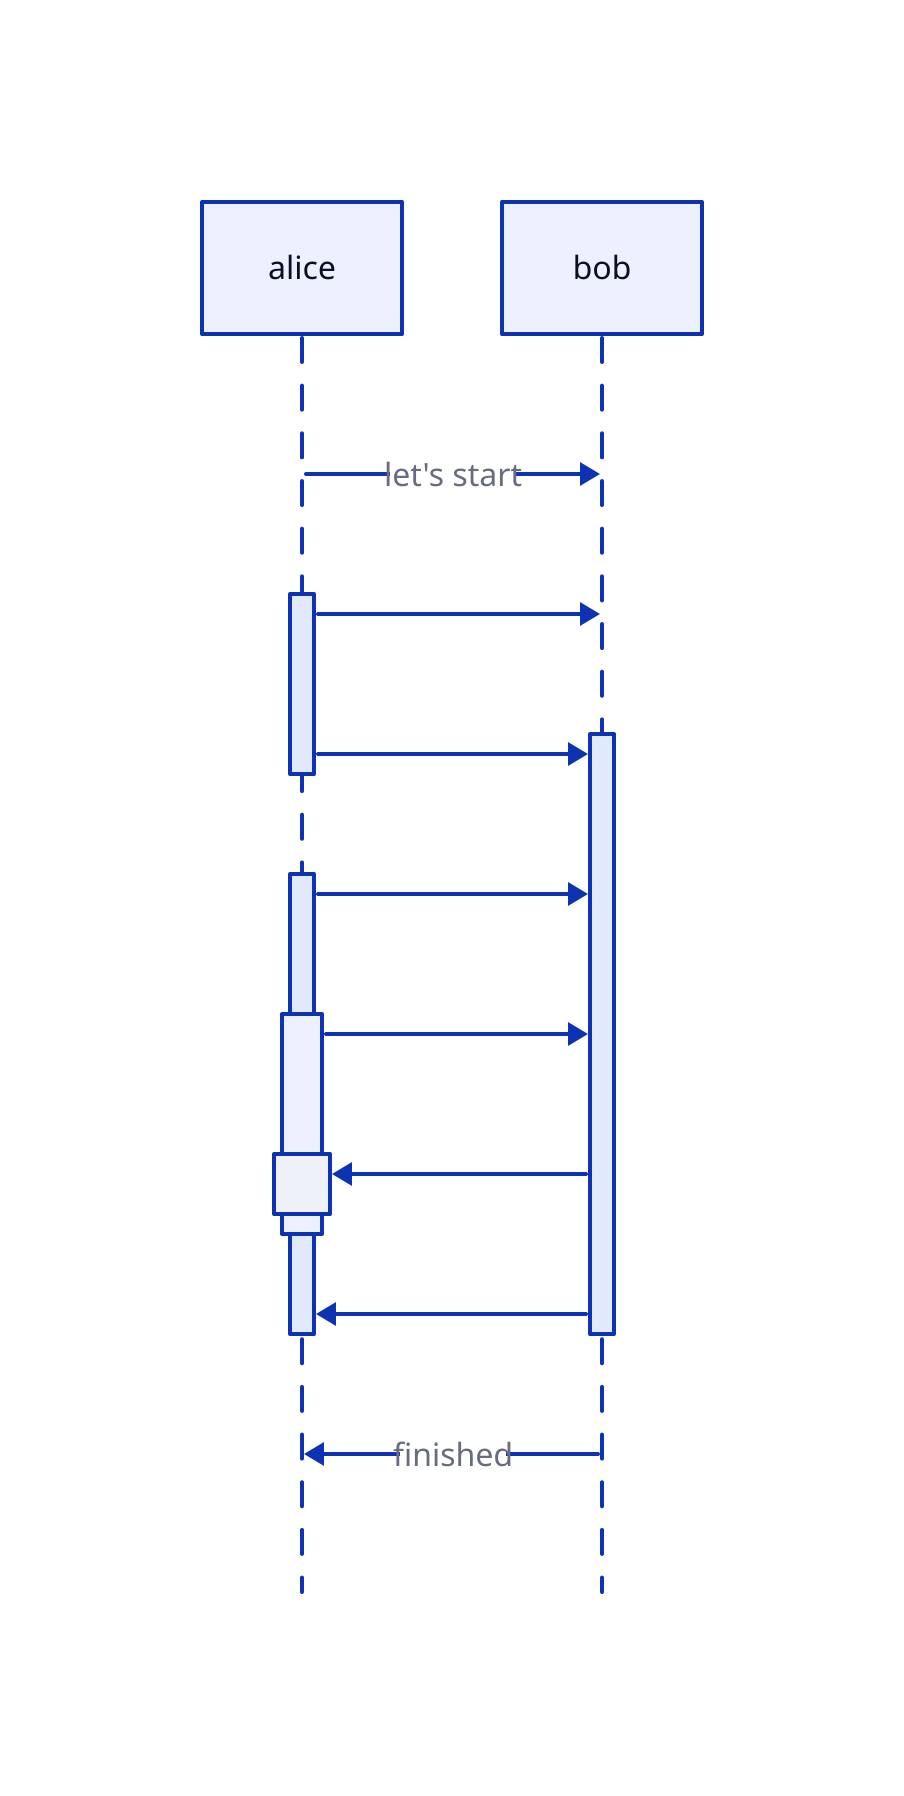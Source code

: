 shape: sequence_diagram
alice -> bob: let's start
alice.t1 -> bob
alice.t1 -> bob.a
alice.t2 -> bob.a
alice.t2.b -> bob.a
alice.t2.b.c <- bob.a
alice.t2 <- bob.a
alice <- bob: finished